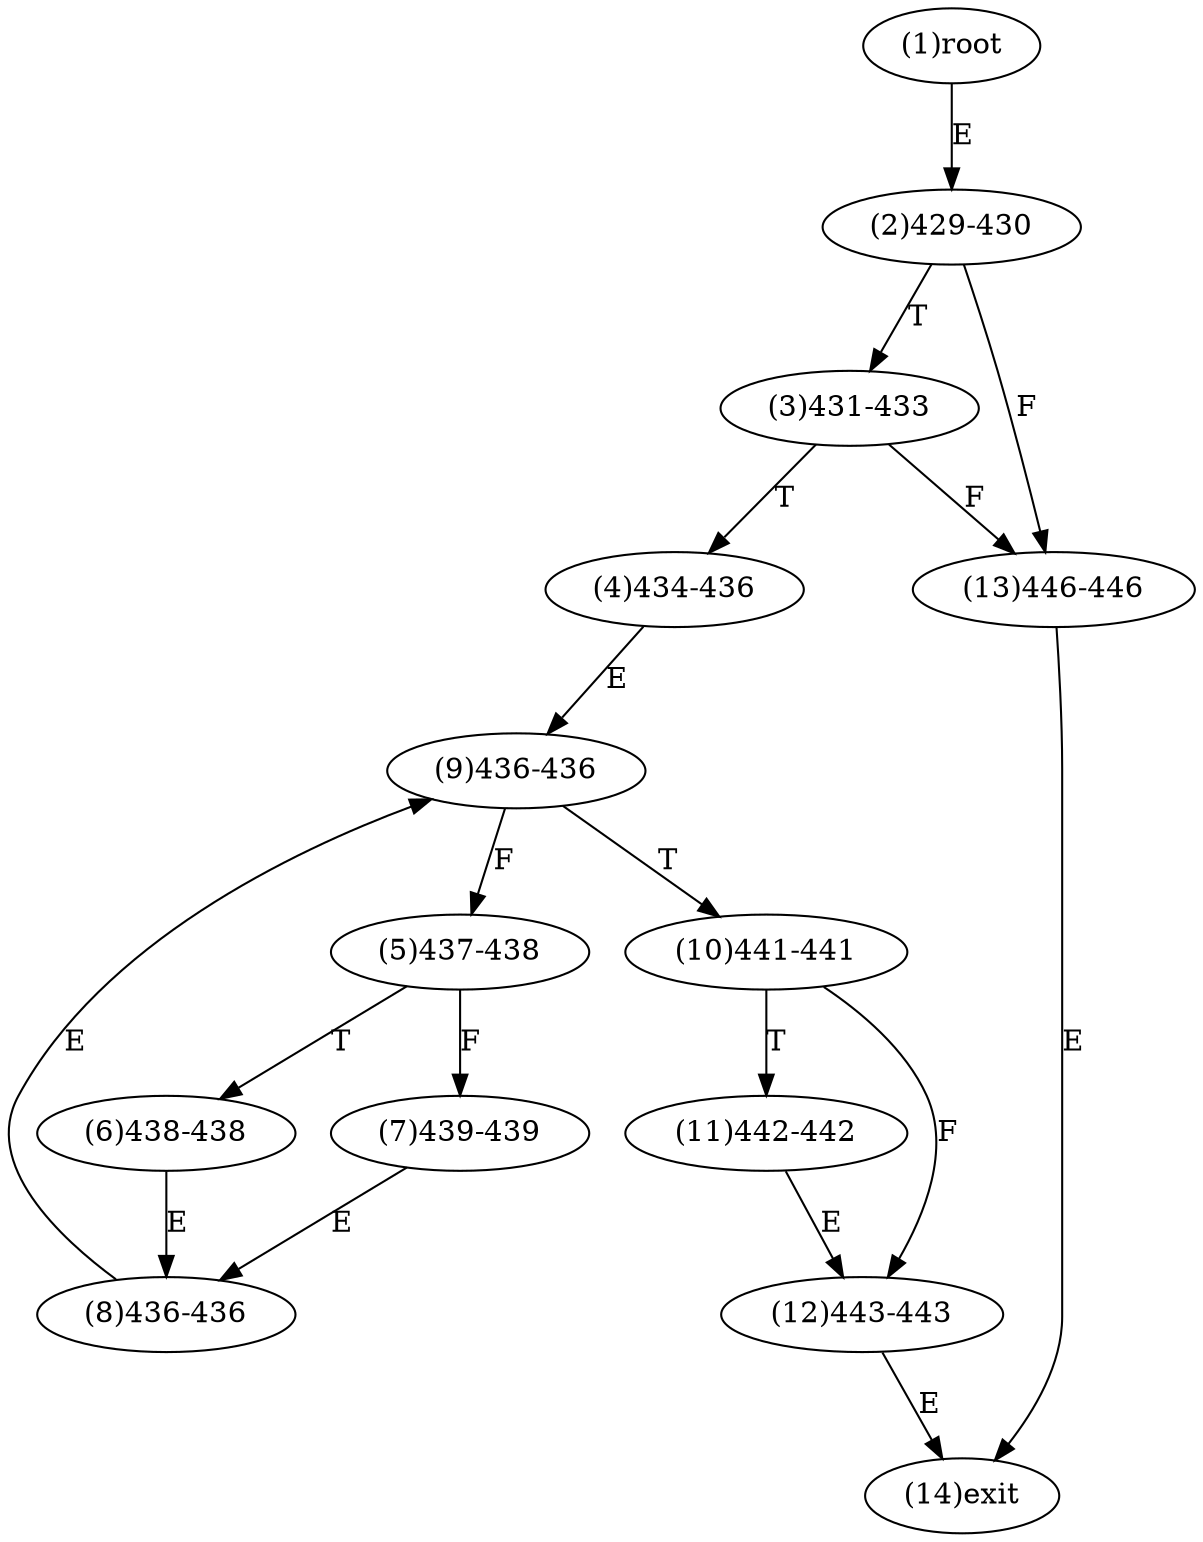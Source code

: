 digraph "" { 
1[ label="(1)root"];
2[ label="(2)429-430"];
3[ label="(3)431-433"];
4[ label="(4)434-436"];
5[ label="(5)437-438"];
6[ label="(6)438-438"];
7[ label="(7)439-439"];
8[ label="(8)436-436"];
9[ label="(9)436-436"];
10[ label="(10)441-441"];
11[ label="(11)442-442"];
12[ label="(12)443-443"];
13[ label="(13)446-446"];
14[ label="(14)exit"];
1->2[ label="E"];
2->13[ label="F"];
2->3[ label="T"];
3->13[ label="F"];
3->4[ label="T"];
4->9[ label="E"];
5->7[ label="F"];
5->6[ label="T"];
6->8[ label="E"];
7->8[ label="E"];
8->9[ label="E"];
9->5[ label="F"];
9->10[ label="T"];
10->12[ label="F"];
10->11[ label="T"];
11->12[ label="E"];
12->14[ label="E"];
13->14[ label="E"];
}
